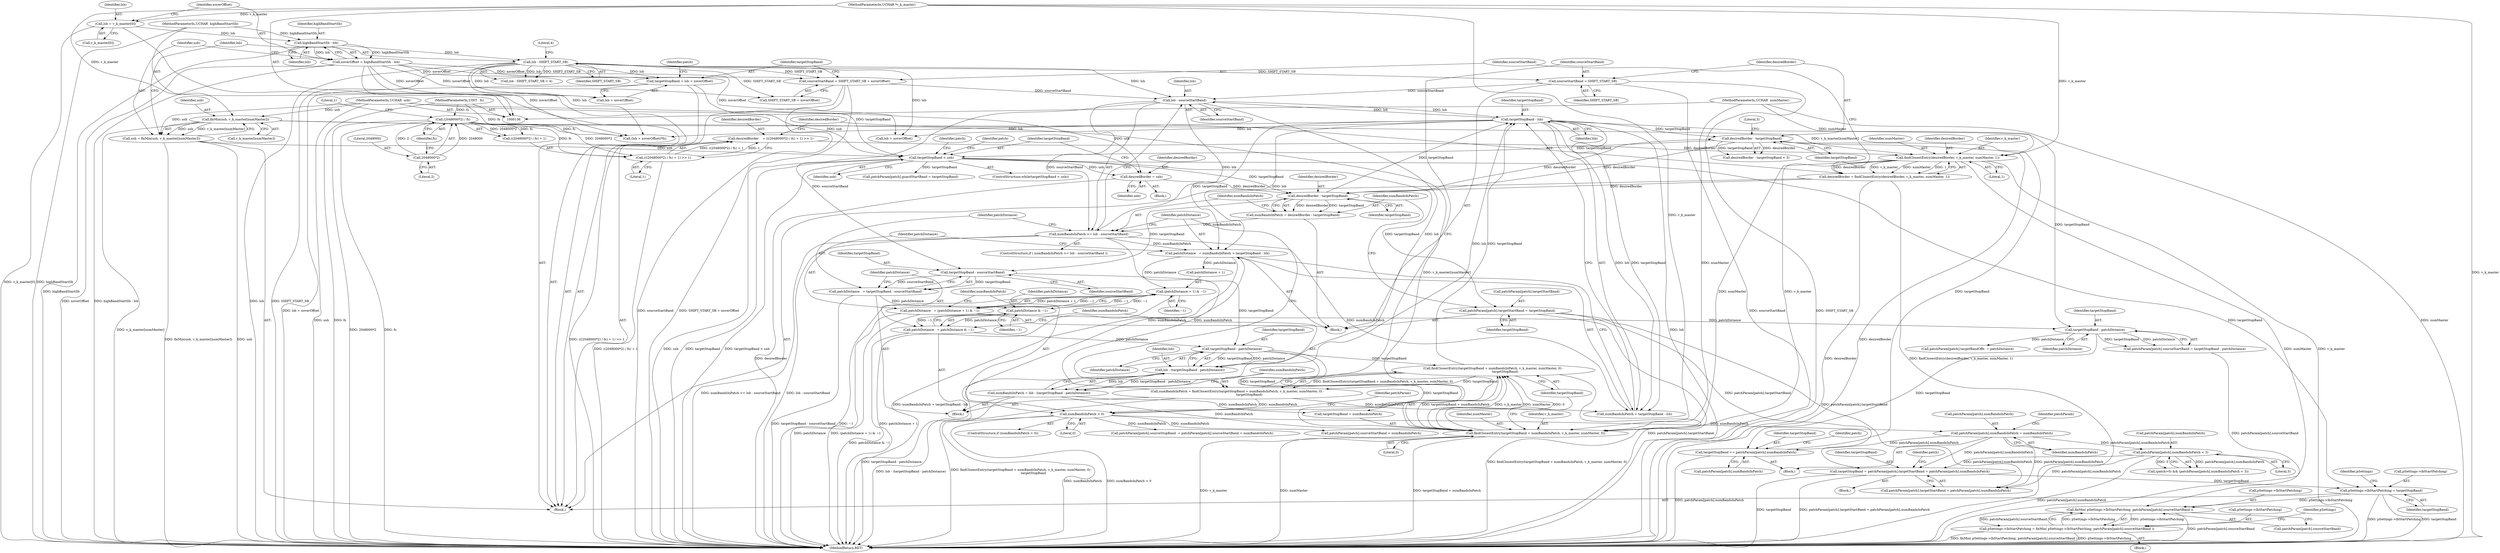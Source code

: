digraph "0_Android_8e3be529372892e20ccf196809bc73276c822189_0@integer" {
"1000385" [label="(Call,targetStopBand = patchParam[patch].targetStartBand + patchParam[patch].numBandsInPatch)"];
"1000244" [label="(Call,patchParam[patch].targetStartBand = targetStopBand)"];
"1000226" [label="(Call,targetStopBand < usb)"];
"1000217" [label="(Call,targetStopBand = lsb + xoverOffset)"];
"1000187" [label="(Call,lsb - SHIFT_START_SB)"];
"1000173" [label="(Call,highBandStartSb - lsb)"];
"1000138" [label="(MethodParameterIn,UCHAR  highBandStartSb)"];
"1000165" [label="(Call,lsb = v_k_master[0])"];
"1000139" [label="(MethodParameterIn,UCHAR *v_k_master)"];
"1000171" [label="(Call,xoverOffset = highBandStartSb - lsb)"];
"1000360" [label="(Call,desiredBorder - targetStopBand)"];
"1000253" [label="(Call,desiredBorder - targetStopBand)"];
"1000205" [label="(Call,desiredBorder = findClosestEntry(desiredBorder, v_k_master, numMaster, 1))"];
"1000207" [label="(Call,findClosestEntry(desiredBorder, v_k_master, numMaster, 1))"];
"1000194" [label="(Call,desiredBorder    = (((2048000*2) / fs) + 1) >> 1)"];
"1000196" [label="(Call,(((2048000*2) / fs) + 1) >> 1)"];
"1000198" [label="(Call,(2048000*2) / fs)"];
"1000199" [label="(Call,2048000*2)"];
"1000144" [label="(MethodParameterIn,UINT   fs)"];
"1000180" [label="(Call,fixMin(usb, v_k_master[numMaster]))"];
"1000143" [label="(MethodParameterIn,UCHAR  usb)"];
"1000140" [label="(MethodParameterIn,UCHAR  numMaster)"];
"1000365" [label="(Call,desiredBorder = usb)"];
"1000295" [label="(Call,targetStopBand - lsb)"];
"1000282" [label="(Call,findClosestEntry(targetStopBand + numBandsInPatch, v_k_master, numMaster, 0) -\n                        targetStopBand)"];
"1000283" [label="(Call,findClosestEntry(targetStopBand + numBandsInPatch, v_k_master, numMaster, 0))"];
"1000277" [label="(Call,targetStopBand - patchDistance)"];
"1000265" [label="(Call,targetStopBand - sourceStartBand)"];
"1000259" [label="(Call,lsb - sourceStartBand)"];
"1000355" [label="(Call,sourceStartBand = SHIFT_START_SB)"];
"1000212" [label="(Call,sourceStartBand = SHIFT_START_SB + xoverOffset)"];
"1000268" [label="(Call,patchDistance   = patchDistance & ~1)"];
"1000270" [label="(Call,patchDistance & ~1)"];
"1000263" [label="(Call,patchDistance   = targetStopBand - sourceStartBand)"];
"1000300" [label="(Call,(patchDistance + 1) & ~1)"];
"1000291" [label="(Call,patchDistance   = numBandsInPatch + targetStopBand - lsb)"];
"1000257" [label="(Call,numBandsInPatch >= lsb - sourceStartBand)"];
"1000251" [label="(Call,numBandsInPatch = desiredBorder - targetStopBand)"];
"1000280" [label="(Call,numBandsInPatch = findClosestEntry(targetStopBand + numBandsInPatch, v_k_master, numMaster, 0) -\n                        targetStopBand)"];
"1000273" [label="(Call,numBandsInPatch = lsb - (targetStopBand - patchDistance))"];
"1000275" [label="(Call,lsb - (targetStopBand - patchDistance))"];
"1000346" [label="(Call,targetStopBand += patchParam[patch].numBandsInPatch)"];
"1000326" [label="(Call,patchParam[patch].numBandsInPatch = numBandsInPatch)"];
"1000306" [label="(Call,numBandsInPatch > 0)"];
"1000316" [label="(Call,targetStopBand - patchDistance)"];
"1000298" [label="(Call,patchDistance   = (patchDistance + 1) & ~1)"];
"1000178" [label="(Call,usb = fixMin(usb, v_k_master[numMaster]))"];
"1000375" [label="(Call,patchParam[patch].numBandsInPatch < 3)"];
"1000412" [label="(Call,pSettings->lbStartPatching = targetStopBand)"];
"1000438" [label="(Call,fixMin( pSettings->lbStartPatching, patchParam[patch].sourceStartBand ))"];
"1000434" [label="(Call,pSettings->lbStartPatching = fixMin( pSettings->lbStartPatching, patchParam[patch].sourceStartBand ))"];
"1000171" [label="(Call,xoverOffset = highBandStartSb - lsb)"];
"1000265" [label="(Call,targetStopBand - sourceStartBand)"];
"1000419" [label="(Identifier,pSettings)"];
"1000250" [label="(Identifier,targetStopBand)"];
"1000252" [label="(Identifier,numBandsInPatch)"];
"1000267" [label="(Identifier,sourceStartBand)"];
"1000442" [label="(Call,patchParam[patch].sourceStartBand)"];
"1000167" [label="(Call,v_k_master[0])"];
"1000269" [label="(Identifier,patchDistance)"];
"1000309" [label="(Block,)"];
"1000375" [label="(Call,patchParam[patch].numBandsInPatch < 3)"];
"1000226" [label="(Call,targetStopBand < usb)"];
"1000290" [label="(Identifier,targetStopBand)"];
"1000360" [label="(Call,desiredBorder - targetStopBand)"];
"1000299" [label="(Identifier,patchDistance)"];
"1000382" [label="(Block,)"];
"1000166" [label="(Identifier,lsb)"];
"1000270" [label="(Call,patchDistance & ~1)"];
"1000181" [label="(Identifier,usb)"];
"1000292" [label="(Identifier,patchDistance)"];
"1000371" [label="(Call,(patch>0) && (patchParam[patch].numBandsInPatch < 3))"];
"1000362" [label="(Identifier,targetStopBand)"];
"1000144" [label="(MethodParameterIn,UINT   fs)"];
"1000260" [label="(Identifier,lsb)"];
"1000347" [label="(Identifier,targetStopBand)"];
"1000416" [label="(Identifier,targetStopBand)"];
"1000293" [label="(Call,numBandsInPatch + targetStopBand - lsb)"];
"1000438" [label="(Call,fixMin( pSettings->lbStartPatching, patchParam[patch].sourceStartBand ))"];
"1000435" [label="(Call,pSettings->lbStartPatching)"];
"1000218" [label="(Identifier,targetStopBand)"];
"1000194" [label="(Call,desiredBorder    = (((2048000*2) / fs) + 1) >> 1)"];
"1000189" [label="(Identifier,SHIFT_START_SB)"];
"1000138" [label="(MethodParameterIn,UCHAR  highBandStartSb)"];
"1000386" [label="(Identifier,targetStopBand)"];
"1000300" [label="(Call,(patchDistance + 1) & ~1)"];
"1000227" [label="(Identifier,targetStopBand)"];
"1000288" [label="(Identifier,numMaster)"];
"1000434" [label="(Call,pSettings->lbStartPatching = fixMin( pSettings->lbStartPatching, patchParam[patch].sourceStartBand ))"];
"1000305" [label="(ControlStructure,if (numBandsInPatch > 0))"];
"1000187" [label="(Call,lsb - SHIFT_START_SB)"];
"1000202" [label="(Identifier,fs)"];
"1000180" [label="(Call,fixMin(usb, v_k_master[numMaster]))"];
"1000200" [label="(Literal,2048000)"];
"1000307" [label="(Identifier,numBandsInPatch)"];
"1000237" [label="(Call,patchParam[patch].guardStartBand = targetStopBand)"];
"1000359" [label="(Call,desiredBorder - targetStopBand < 3)"];
"1000211" [label="(Literal,1)"];
"1000279" [label="(Identifier,patchDistance)"];
"1000310" [label="(Call,patchParam[patch].sourceStartBand = targetStopBand - patchDistance)"];
"1000287" [label="(Identifier,v_k_master)"];
"1000255" [label="(Identifier,targetStopBand)"];
"1000449" [label="(Identifier,pSettings)"];
"1000201" [label="(Literal,2)"];
"1000327" [label="(Call,patchParam[patch].numBandsInPatch)"];
"1000264" [label="(Identifier,patchDistance)"];
"1000336" [label="(Identifier,patchParam)"];
"1000182" [label="(Call,v_k_master[numMaster])"];
"1000400" [label="(Identifier,patch)"];
"1000244" [label="(Call,patchParam[patch].targetStartBand = targetStopBand)"];
"1000217" [label="(Call,targetStopBand = lsb + xoverOffset)"];
"1000295" [label="(Call,targetStopBand - lsb)"];
"1000206" [label="(Identifier,desiredBorder)"];
"1000213" [label="(Identifier,sourceStartBand)"];
"1000308" [label="(Literal,0)"];
"1000229" [label="(Block,)"];
"1000272" [label="(Identifier,~1)"];
"1000209" [label="(Identifier,v_k_master)"];
"1000332" [label="(Identifier,numBandsInPatch)"];
"1000313" [label="(Identifier,patchParam)"];
"1000291" [label="(Call,patchDistance   = numBandsInPatch + targetStopBand - lsb)"];
"1000316" [label="(Call,targetStopBand - patchDistance)"];
"1000145" [label="(Block,)"];
"1000413" [label="(Call,pSettings->lbStartPatching)"];
"1000178" [label="(Call,usb = fixMin(usb, v_k_master[numMaster]))"];
"1000369" [label="(Identifier,patch)"];
"1000348" [label="(Call,patchParam[patch].numBandsInPatch)"];
"1000283" [label="(Call,findClosestEntry(targetStopBand + numBandsInPatch, v_k_master, numMaster, 0))"];
"1000175" [label="(Identifier,lsb)"];
"1000346" [label="(Call,targetStopBand += patchParam[patch].numBandsInPatch)"];
"1000245" [label="(Call,patchParam[patch].targetStartBand)"];
"1000225" [label="(ControlStructure,while(targetStopBand < usb))"];
"1000439" [label="(Call,pSettings->lbStartPatching)"];
"1000326" [label="(Call,patchParam[patch].numBandsInPatch = numBandsInPatch)"];
"1000376" [label="(Call,patchParam[patch].numBandsInPatch)"];
"1000263" [label="(Call,patchDistance   = targetStopBand - sourceStartBand)"];
"1000498" [label="(Call,(lsb + xoverOffset)*fs)"];
"1000199" [label="(Call,2048000*2)"];
"1000366" [label="(Identifier,desiredBorder)"];
"1000381" [label="(Literal,3)"];
"1000143" [label="(MethodParameterIn,UCHAR  usb)"];
"1000318" [label="(Identifier,patchDistance)"];
"1000261" [label="(Identifier,sourceStartBand)"];
"1000174" [label="(Identifier,highBandStartSb)"];
"1000254" [label="(Identifier,desiredBorder)"];
"1000271" [label="(Identifier,patchDistance)"];
"1000284" [label="(Call,targetStopBand + numBandsInPatch)"];
"1000232" [label="(Identifier,patch)"];
"1000355" [label="(Call,sourceStartBand = SHIFT_START_SB)"];
"1000210" [label="(Identifier,numMaster)"];
"1000179" [label="(Identifier,usb)"];
"1000195" [label="(Identifier,desiredBorder)"];
"1000203" [label="(Literal,1)"];
"1000273" [label="(Call,numBandsInPatch = lsb - (targetStopBand - patchDistance))"];
"1000257" [label="(Call,numBandsInPatch >= lsb - sourceStartBand)"];
"1000367" [label="(Identifier,usb)"];
"1000173" [label="(Call,highBandStartSb - lsb)"];
"1000205" [label="(Call,desiredBorder = findClosestEntry(desiredBorder, v_k_master, numMaster, 1))"];
"1000276" [label="(Identifier,lsb)"];
"1000333" [label="(Call,patchParam[patch].sourceStopBand  = patchParam[patch].sourceStartBand + numBandsInPatch)"];
"1000339" [label="(Call,patchParam[patch].sourceStartBand + numBandsInPatch)"];
"1000317" [label="(Identifier,targetStopBand)"];
"1000319" [label="(Call,patchParam[patch].targetBandOffs  = patchDistance)"];
"1000268" [label="(Call,patchDistance   = patchDistance & ~1)"];
"1000223" [label="(Identifier,patch)"];
"1000186" [label="(Call,lsb - SHIFT_START_SB < 4)"];
"1000580" [label="(MethodReturn,RET)"];
"1000274" [label="(Identifier,numBandsInPatch)"];
"1000139" [label="(MethodParameterIn,UCHAR *v_k_master)"];
"1000297" [label="(Identifier,lsb)"];
"1000190" [label="(Literal,4)"];
"1000266" [label="(Identifier,targetStopBand)"];
"1000212" [label="(Call,sourceStartBand = SHIFT_START_SB + xoverOffset)"];
"1000433" [label="(Block,)"];
"1000196" [label="(Call,(((2048000*2) / fs) + 1) >> 1)"];
"1000298" [label="(Call,patchDistance   = (patchDistance + 1) & ~1)"];
"1000259" [label="(Call,lsb - sourceStartBand)"];
"1000499" [label="(Call,lsb + xoverOffset)"];
"1000277" [label="(Call,targetStopBand - patchDistance)"];
"1000304" [label="(Identifier,~1)"];
"1000281" [label="(Identifier,numBandsInPatch)"];
"1000253" [label="(Call,desiredBorder - targetStopBand)"];
"1000280" [label="(Call,numBandsInPatch = findClosestEntry(targetStopBand + numBandsInPatch, v_k_master, numMaster, 0) -\n                        targetStopBand)"];
"1000140" [label="(MethodParameterIn,UCHAR  numMaster)"];
"1000306" [label="(Call,numBandsInPatch > 0)"];
"1000198" [label="(Call,(2048000*2) / fs)"];
"1000354" [label="(Identifier,patch)"];
"1000289" [label="(Literal,0)"];
"1000219" [label="(Call,lsb + xoverOffset)"];
"1000262" [label="(Block,)"];
"1000364" [label="(Block,)"];
"1000165" [label="(Call,lsb = v_k_master[0])"];
"1000172" [label="(Identifier,xoverOffset)"];
"1000204" [label="(Literal,1)"];
"1000412" [label="(Call,pSettings->lbStartPatching = targetStopBand)"];
"1000363" [label="(Literal,3)"];
"1000278" [label="(Identifier,targetStopBand)"];
"1000228" [label="(Identifier,usb)"];
"1000357" [label="(Identifier,SHIFT_START_SB)"];
"1000197" [label="(Call,((2048000*2) / fs) + 1)"];
"1000387" [label="(Call,patchParam[patch].targetStartBand + patchParam[patch].numBandsInPatch)"];
"1000356" [label="(Identifier,sourceStartBand)"];
"1000188" [label="(Identifier,lsb)"];
"1000365" [label="(Call,desiredBorder = usb)"];
"1000258" [label="(Identifier,numBandsInPatch)"];
"1000282" [label="(Call,findClosestEntry(targetStopBand + numBandsInPatch, v_k_master, numMaster, 0) -\n                        targetStopBand)"];
"1000275" [label="(Call,lsb - (targetStopBand - patchDistance))"];
"1000208" [label="(Identifier,desiredBorder)"];
"1000296" [label="(Identifier,targetStopBand)"];
"1000256" [label="(ControlStructure,if ( numBandsInPatch >= lsb - sourceStartBand ))"];
"1000214" [label="(Call,SHIFT_START_SB + xoverOffset)"];
"1000301" [label="(Call,patchDistance + 1)"];
"1000385" [label="(Call,targetStopBand = patchParam[patch].targetStartBand + patchParam[patch].numBandsInPatch)"];
"1000361" [label="(Identifier,desiredBorder)"];
"1000251" [label="(Call,numBandsInPatch = desiredBorder - targetStopBand)"];
"1000207" [label="(Call,findClosestEntry(desiredBorder, v_k_master, numMaster, 1))"];
"1000385" -> "1000382"  [label="AST: "];
"1000385" -> "1000387"  [label="CFG: "];
"1000386" -> "1000385"  [label="AST: "];
"1000387" -> "1000385"  [label="AST: "];
"1000400" -> "1000385"  [label="CFG: "];
"1000385" -> "1000580"  [label="DDG: patchParam[patch].targetStartBand + patchParam[patch].numBandsInPatch"];
"1000385" -> "1000580"  [label="DDG: targetStopBand"];
"1000244" -> "1000385"  [label="DDG: patchParam[patch].targetStartBand"];
"1000375" -> "1000385"  [label="DDG: patchParam[patch].numBandsInPatch"];
"1000326" -> "1000385"  [label="DDG: patchParam[patch].numBandsInPatch"];
"1000385" -> "1000412"  [label="DDG: targetStopBand"];
"1000244" -> "1000229"  [label="AST: "];
"1000244" -> "1000250"  [label="CFG: "];
"1000245" -> "1000244"  [label="AST: "];
"1000250" -> "1000244"  [label="AST: "];
"1000252" -> "1000244"  [label="CFG: "];
"1000244" -> "1000580"  [label="DDG: patchParam[patch].targetStartBand"];
"1000226" -> "1000244"  [label="DDG: targetStopBand"];
"1000244" -> "1000387"  [label="DDG: patchParam[patch].targetStartBand"];
"1000226" -> "1000225"  [label="AST: "];
"1000226" -> "1000228"  [label="CFG: "];
"1000227" -> "1000226"  [label="AST: "];
"1000228" -> "1000226"  [label="AST: "];
"1000232" -> "1000226"  [label="CFG: "];
"1000369" -> "1000226"  [label="CFG: "];
"1000226" -> "1000580"  [label="DDG: targetStopBand"];
"1000226" -> "1000580"  [label="DDG: targetStopBand < usb"];
"1000226" -> "1000580"  [label="DDG: usb"];
"1000217" -> "1000226"  [label="DDG: targetStopBand"];
"1000360" -> "1000226"  [label="DDG: targetStopBand"];
"1000178" -> "1000226"  [label="DDG: usb"];
"1000143" -> "1000226"  [label="DDG: usb"];
"1000226" -> "1000237"  [label="DDG: targetStopBand"];
"1000226" -> "1000253"  [label="DDG: targetStopBand"];
"1000226" -> "1000365"  [label="DDG: usb"];
"1000226" -> "1000412"  [label="DDG: targetStopBand"];
"1000217" -> "1000145"  [label="AST: "];
"1000217" -> "1000219"  [label="CFG: "];
"1000218" -> "1000217"  [label="AST: "];
"1000219" -> "1000217"  [label="AST: "];
"1000223" -> "1000217"  [label="CFG: "];
"1000217" -> "1000580"  [label="DDG: lsb + xoverOffset"];
"1000187" -> "1000217"  [label="DDG: lsb"];
"1000171" -> "1000217"  [label="DDG: xoverOffset"];
"1000187" -> "1000186"  [label="AST: "];
"1000187" -> "1000189"  [label="CFG: "];
"1000188" -> "1000187"  [label="AST: "];
"1000189" -> "1000187"  [label="AST: "];
"1000190" -> "1000187"  [label="CFG: "];
"1000187" -> "1000580"  [label="DDG: lsb"];
"1000187" -> "1000580"  [label="DDG: SHIFT_START_SB"];
"1000187" -> "1000186"  [label="DDG: lsb"];
"1000187" -> "1000186"  [label="DDG: SHIFT_START_SB"];
"1000173" -> "1000187"  [label="DDG: lsb"];
"1000187" -> "1000212"  [label="DDG: SHIFT_START_SB"];
"1000187" -> "1000214"  [label="DDG: SHIFT_START_SB"];
"1000187" -> "1000219"  [label="DDG: lsb"];
"1000187" -> "1000259"  [label="DDG: lsb"];
"1000187" -> "1000355"  [label="DDG: SHIFT_START_SB"];
"1000187" -> "1000498"  [label="DDG: lsb"];
"1000187" -> "1000499"  [label="DDG: lsb"];
"1000173" -> "1000171"  [label="AST: "];
"1000173" -> "1000175"  [label="CFG: "];
"1000174" -> "1000173"  [label="AST: "];
"1000175" -> "1000173"  [label="AST: "];
"1000171" -> "1000173"  [label="CFG: "];
"1000173" -> "1000580"  [label="DDG: highBandStartSb"];
"1000173" -> "1000171"  [label="DDG: highBandStartSb"];
"1000173" -> "1000171"  [label="DDG: lsb"];
"1000138" -> "1000173"  [label="DDG: highBandStartSb"];
"1000165" -> "1000173"  [label="DDG: lsb"];
"1000138" -> "1000136"  [label="AST: "];
"1000138" -> "1000580"  [label="DDG: highBandStartSb"];
"1000165" -> "1000145"  [label="AST: "];
"1000165" -> "1000167"  [label="CFG: "];
"1000166" -> "1000165"  [label="AST: "];
"1000167" -> "1000165"  [label="AST: "];
"1000172" -> "1000165"  [label="CFG: "];
"1000165" -> "1000580"  [label="DDG: v_k_master[0]"];
"1000139" -> "1000165"  [label="DDG: v_k_master"];
"1000139" -> "1000136"  [label="AST: "];
"1000139" -> "1000580"  [label="DDG: v_k_master"];
"1000139" -> "1000180"  [label="DDG: v_k_master"];
"1000139" -> "1000207"  [label="DDG: v_k_master"];
"1000139" -> "1000283"  [label="DDG: v_k_master"];
"1000171" -> "1000145"  [label="AST: "];
"1000172" -> "1000171"  [label="AST: "];
"1000179" -> "1000171"  [label="CFG: "];
"1000171" -> "1000580"  [label="DDG: xoverOffset"];
"1000171" -> "1000580"  [label="DDG: highBandStartSb - lsb"];
"1000171" -> "1000212"  [label="DDG: xoverOffset"];
"1000171" -> "1000214"  [label="DDG: xoverOffset"];
"1000171" -> "1000219"  [label="DDG: xoverOffset"];
"1000171" -> "1000498"  [label="DDG: xoverOffset"];
"1000171" -> "1000499"  [label="DDG: xoverOffset"];
"1000360" -> "1000359"  [label="AST: "];
"1000360" -> "1000362"  [label="CFG: "];
"1000361" -> "1000360"  [label="AST: "];
"1000362" -> "1000360"  [label="AST: "];
"1000363" -> "1000360"  [label="CFG: "];
"1000360" -> "1000580"  [label="DDG: desiredBorder"];
"1000360" -> "1000253"  [label="DDG: desiredBorder"];
"1000360" -> "1000359"  [label="DDG: desiredBorder"];
"1000360" -> "1000359"  [label="DDG: targetStopBand"];
"1000253" -> "1000360"  [label="DDG: desiredBorder"];
"1000295" -> "1000360"  [label="DDG: targetStopBand"];
"1000346" -> "1000360"  [label="DDG: targetStopBand"];
"1000253" -> "1000251"  [label="AST: "];
"1000253" -> "1000255"  [label="CFG: "];
"1000254" -> "1000253"  [label="AST: "];
"1000255" -> "1000253"  [label="AST: "];
"1000251" -> "1000253"  [label="CFG: "];
"1000253" -> "1000251"  [label="DDG: desiredBorder"];
"1000253" -> "1000251"  [label="DDG: targetStopBand"];
"1000205" -> "1000253"  [label="DDG: desiredBorder"];
"1000365" -> "1000253"  [label="DDG: desiredBorder"];
"1000253" -> "1000265"  [label="DDG: targetStopBand"];
"1000253" -> "1000295"  [label="DDG: targetStopBand"];
"1000205" -> "1000145"  [label="AST: "];
"1000205" -> "1000207"  [label="CFG: "];
"1000206" -> "1000205"  [label="AST: "];
"1000207" -> "1000205"  [label="AST: "];
"1000213" -> "1000205"  [label="CFG: "];
"1000205" -> "1000580"  [label="DDG: desiredBorder"];
"1000205" -> "1000580"  [label="DDG: findClosestEntry(desiredBorder, v_k_master, numMaster, 1)"];
"1000207" -> "1000205"  [label="DDG: desiredBorder"];
"1000207" -> "1000205"  [label="DDG: v_k_master"];
"1000207" -> "1000205"  [label="DDG: numMaster"];
"1000207" -> "1000205"  [label="DDG: 1"];
"1000207" -> "1000211"  [label="CFG: "];
"1000208" -> "1000207"  [label="AST: "];
"1000209" -> "1000207"  [label="AST: "];
"1000210" -> "1000207"  [label="AST: "];
"1000211" -> "1000207"  [label="AST: "];
"1000207" -> "1000580"  [label="DDG: v_k_master"];
"1000207" -> "1000580"  [label="DDG: numMaster"];
"1000194" -> "1000207"  [label="DDG: desiredBorder"];
"1000180" -> "1000207"  [label="DDG: v_k_master[numMaster]"];
"1000140" -> "1000207"  [label="DDG: numMaster"];
"1000207" -> "1000283"  [label="DDG: v_k_master"];
"1000207" -> "1000283"  [label="DDG: numMaster"];
"1000194" -> "1000145"  [label="AST: "];
"1000194" -> "1000196"  [label="CFG: "];
"1000195" -> "1000194"  [label="AST: "];
"1000196" -> "1000194"  [label="AST: "];
"1000206" -> "1000194"  [label="CFG: "];
"1000194" -> "1000580"  [label="DDG: (((2048000*2) / fs) + 1) >> 1"];
"1000196" -> "1000194"  [label="DDG: ((2048000*2) / fs) + 1"];
"1000196" -> "1000194"  [label="DDG: 1"];
"1000196" -> "1000204"  [label="CFG: "];
"1000197" -> "1000196"  [label="AST: "];
"1000204" -> "1000196"  [label="AST: "];
"1000196" -> "1000580"  [label="DDG: ((2048000*2) / fs) + 1"];
"1000198" -> "1000196"  [label="DDG: 2048000*2"];
"1000198" -> "1000196"  [label="DDG: fs"];
"1000198" -> "1000197"  [label="AST: "];
"1000198" -> "1000202"  [label="CFG: "];
"1000199" -> "1000198"  [label="AST: "];
"1000202" -> "1000198"  [label="AST: "];
"1000203" -> "1000198"  [label="CFG: "];
"1000198" -> "1000580"  [label="DDG: 2048000*2"];
"1000198" -> "1000580"  [label="DDG: fs"];
"1000198" -> "1000197"  [label="DDG: 2048000*2"];
"1000198" -> "1000197"  [label="DDG: fs"];
"1000199" -> "1000198"  [label="DDG: 2048000"];
"1000199" -> "1000198"  [label="DDG: 2"];
"1000144" -> "1000198"  [label="DDG: fs"];
"1000198" -> "1000498"  [label="DDG: fs"];
"1000199" -> "1000201"  [label="CFG: "];
"1000200" -> "1000199"  [label="AST: "];
"1000201" -> "1000199"  [label="AST: "];
"1000202" -> "1000199"  [label="CFG: "];
"1000144" -> "1000136"  [label="AST: "];
"1000144" -> "1000580"  [label="DDG: fs"];
"1000144" -> "1000498"  [label="DDG: fs"];
"1000180" -> "1000178"  [label="AST: "];
"1000180" -> "1000182"  [label="CFG: "];
"1000181" -> "1000180"  [label="AST: "];
"1000182" -> "1000180"  [label="AST: "];
"1000178" -> "1000180"  [label="CFG: "];
"1000180" -> "1000580"  [label="DDG: v_k_master[numMaster]"];
"1000180" -> "1000178"  [label="DDG: usb"];
"1000180" -> "1000178"  [label="DDG: v_k_master[numMaster]"];
"1000143" -> "1000180"  [label="DDG: usb"];
"1000180" -> "1000283"  [label="DDG: v_k_master[numMaster]"];
"1000143" -> "1000136"  [label="AST: "];
"1000143" -> "1000580"  [label="DDG: usb"];
"1000143" -> "1000178"  [label="DDG: usb"];
"1000143" -> "1000365"  [label="DDG: usb"];
"1000140" -> "1000136"  [label="AST: "];
"1000140" -> "1000580"  [label="DDG: numMaster"];
"1000140" -> "1000283"  [label="DDG: numMaster"];
"1000365" -> "1000364"  [label="AST: "];
"1000365" -> "1000367"  [label="CFG: "];
"1000366" -> "1000365"  [label="AST: "];
"1000367" -> "1000365"  [label="AST: "];
"1000227" -> "1000365"  [label="CFG: "];
"1000365" -> "1000580"  [label="DDG: desiredBorder"];
"1000295" -> "1000293"  [label="AST: "];
"1000295" -> "1000297"  [label="CFG: "];
"1000296" -> "1000295"  [label="AST: "];
"1000297" -> "1000295"  [label="AST: "];
"1000293" -> "1000295"  [label="CFG: "];
"1000295" -> "1000580"  [label="DDG: lsb"];
"1000295" -> "1000259"  [label="DDG: lsb"];
"1000295" -> "1000291"  [label="DDG: targetStopBand"];
"1000295" -> "1000291"  [label="DDG: lsb"];
"1000295" -> "1000293"  [label="DDG: targetStopBand"];
"1000295" -> "1000293"  [label="DDG: lsb"];
"1000282" -> "1000295"  [label="DDG: targetStopBand"];
"1000259" -> "1000295"  [label="DDG: lsb"];
"1000275" -> "1000295"  [label="DDG: lsb"];
"1000295" -> "1000316"  [label="DDG: targetStopBand"];
"1000295" -> "1000498"  [label="DDG: lsb"];
"1000295" -> "1000499"  [label="DDG: lsb"];
"1000282" -> "1000280"  [label="AST: "];
"1000282" -> "1000290"  [label="CFG: "];
"1000283" -> "1000282"  [label="AST: "];
"1000290" -> "1000282"  [label="AST: "];
"1000280" -> "1000282"  [label="CFG: "];
"1000282" -> "1000580"  [label="DDG: findClosestEntry(targetStopBand + numBandsInPatch, v_k_master, numMaster, 0)"];
"1000282" -> "1000280"  [label="DDG: findClosestEntry(targetStopBand + numBandsInPatch, v_k_master, numMaster, 0)"];
"1000282" -> "1000280"  [label="DDG: targetStopBand"];
"1000283" -> "1000282"  [label="DDG: targetStopBand + numBandsInPatch"];
"1000283" -> "1000282"  [label="DDG: v_k_master"];
"1000283" -> "1000282"  [label="DDG: numMaster"];
"1000283" -> "1000282"  [label="DDG: 0"];
"1000277" -> "1000282"  [label="DDG: targetStopBand"];
"1000283" -> "1000289"  [label="CFG: "];
"1000284" -> "1000283"  [label="AST: "];
"1000287" -> "1000283"  [label="AST: "];
"1000288" -> "1000283"  [label="AST: "];
"1000289" -> "1000283"  [label="AST: "];
"1000290" -> "1000283"  [label="CFG: "];
"1000283" -> "1000580"  [label="DDG: targetStopBand + numBandsInPatch"];
"1000283" -> "1000580"  [label="DDG: v_k_master"];
"1000283" -> "1000580"  [label="DDG: numMaster"];
"1000277" -> "1000283"  [label="DDG: targetStopBand"];
"1000273" -> "1000283"  [label="DDG: numBandsInPatch"];
"1000277" -> "1000275"  [label="AST: "];
"1000277" -> "1000279"  [label="CFG: "];
"1000278" -> "1000277"  [label="AST: "];
"1000279" -> "1000277"  [label="AST: "];
"1000275" -> "1000277"  [label="CFG: "];
"1000277" -> "1000275"  [label="DDG: targetStopBand"];
"1000277" -> "1000275"  [label="DDG: patchDistance"];
"1000265" -> "1000277"  [label="DDG: targetStopBand"];
"1000268" -> "1000277"  [label="DDG: patchDistance"];
"1000277" -> "1000284"  [label="DDG: targetStopBand"];
"1000265" -> "1000263"  [label="AST: "];
"1000265" -> "1000267"  [label="CFG: "];
"1000266" -> "1000265"  [label="AST: "];
"1000267" -> "1000265"  [label="AST: "];
"1000263" -> "1000265"  [label="CFG: "];
"1000265" -> "1000263"  [label="DDG: targetStopBand"];
"1000265" -> "1000263"  [label="DDG: sourceStartBand"];
"1000259" -> "1000265"  [label="DDG: sourceStartBand"];
"1000259" -> "1000257"  [label="AST: "];
"1000259" -> "1000261"  [label="CFG: "];
"1000260" -> "1000259"  [label="AST: "];
"1000261" -> "1000259"  [label="AST: "];
"1000257" -> "1000259"  [label="CFG: "];
"1000259" -> "1000257"  [label="DDG: lsb"];
"1000259" -> "1000257"  [label="DDG: sourceStartBand"];
"1000355" -> "1000259"  [label="DDG: sourceStartBand"];
"1000212" -> "1000259"  [label="DDG: sourceStartBand"];
"1000259" -> "1000275"  [label="DDG: lsb"];
"1000355" -> "1000229"  [label="AST: "];
"1000355" -> "1000357"  [label="CFG: "];
"1000356" -> "1000355"  [label="AST: "];
"1000357" -> "1000355"  [label="AST: "];
"1000361" -> "1000355"  [label="CFG: "];
"1000355" -> "1000580"  [label="DDG: sourceStartBand"];
"1000355" -> "1000580"  [label="DDG: SHIFT_START_SB"];
"1000212" -> "1000145"  [label="AST: "];
"1000212" -> "1000214"  [label="CFG: "];
"1000213" -> "1000212"  [label="AST: "];
"1000214" -> "1000212"  [label="AST: "];
"1000218" -> "1000212"  [label="CFG: "];
"1000212" -> "1000580"  [label="DDG: SHIFT_START_SB + xoverOffset"];
"1000212" -> "1000580"  [label="DDG: sourceStartBand"];
"1000268" -> "1000262"  [label="AST: "];
"1000268" -> "1000270"  [label="CFG: "];
"1000269" -> "1000268"  [label="AST: "];
"1000270" -> "1000268"  [label="AST: "];
"1000274" -> "1000268"  [label="CFG: "];
"1000268" -> "1000580"  [label="DDG: patchDistance & ~1"];
"1000270" -> "1000268"  [label="DDG: patchDistance"];
"1000270" -> "1000268"  [label="DDG: ~1"];
"1000270" -> "1000272"  [label="CFG: "];
"1000271" -> "1000270"  [label="AST: "];
"1000272" -> "1000270"  [label="AST: "];
"1000263" -> "1000270"  [label="DDG: patchDistance"];
"1000300" -> "1000270"  [label="DDG: ~1"];
"1000270" -> "1000300"  [label="DDG: ~1"];
"1000263" -> "1000262"  [label="AST: "];
"1000264" -> "1000263"  [label="AST: "];
"1000269" -> "1000263"  [label="CFG: "];
"1000263" -> "1000580"  [label="DDG: targetStopBand - sourceStartBand"];
"1000300" -> "1000298"  [label="AST: "];
"1000300" -> "1000304"  [label="CFG: "];
"1000301" -> "1000300"  [label="AST: "];
"1000304" -> "1000300"  [label="AST: "];
"1000298" -> "1000300"  [label="CFG: "];
"1000300" -> "1000580"  [label="DDG: ~1"];
"1000300" -> "1000580"  [label="DDG: patchDistance + 1"];
"1000300" -> "1000298"  [label="DDG: patchDistance + 1"];
"1000300" -> "1000298"  [label="DDG: ~1"];
"1000291" -> "1000300"  [label="DDG: patchDistance"];
"1000291" -> "1000229"  [label="AST: "];
"1000291" -> "1000293"  [label="CFG: "];
"1000292" -> "1000291"  [label="AST: "];
"1000293" -> "1000291"  [label="AST: "];
"1000299" -> "1000291"  [label="CFG: "];
"1000291" -> "1000580"  [label="DDG: numBandsInPatch + targetStopBand - lsb"];
"1000257" -> "1000291"  [label="DDG: numBandsInPatch"];
"1000280" -> "1000291"  [label="DDG: numBandsInPatch"];
"1000291" -> "1000301"  [label="DDG: patchDistance"];
"1000257" -> "1000256"  [label="AST: "];
"1000258" -> "1000257"  [label="AST: "];
"1000264" -> "1000257"  [label="CFG: "];
"1000292" -> "1000257"  [label="CFG: "];
"1000257" -> "1000580"  [label="DDG: lsb - sourceStartBand"];
"1000257" -> "1000580"  [label="DDG: numBandsInPatch >= lsb - sourceStartBand"];
"1000251" -> "1000257"  [label="DDG: numBandsInPatch"];
"1000257" -> "1000293"  [label="DDG: numBandsInPatch"];
"1000257" -> "1000306"  [label="DDG: numBandsInPatch"];
"1000251" -> "1000229"  [label="AST: "];
"1000252" -> "1000251"  [label="AST: "];
"1000258" -> "1000251"  [label="CFG: "];
"1000280" -> "1000262"  [label="AST: "];
"1000281" -> "1000280"  [label="AST: "];
"1000292" -> "1000280"  [label="CFG: "];
"1000280" -> "1000580"  [label="DDG: findClosestEntry(targetStopBand + numBandsInPatch, v_k_master, numMaster, 0) -\n                        targetStopBand"];
"1000280" -> "1000293"  [label="DDG: numBandsInPatch"];
"1000280" -> "1000306"  [label="DDG: numBandsInPatch"];
"1000273" -> "1000262"  [label="AST: "];
"1000273" -> "1000275"  [label="CFG: "];
"1000274" -> "1000273"  [label="AST: "];
"1000275" -> "1000273"  [label="AST: "];
"1000281" -> "1000273"  [label="CFG: "];
"1000273" -> "1000580"  [label="DDG: lsb - (targetStopBand - patchDistance)"];
"1000275" -> "1000273"  [label="DDG: lsb"];
"1000275" -> "1000273"  [label="DDG: targetStopBand - patchDistance"];
"1000273" -> "1000284"  [label="DDG: numBandsInPatch"];
"1000276" -> "1000275"  [label="AST: "];
"1000275" -> "1000580"  [label="DDG: targetStopBand - patchDistance"];
"1000346" -> "1000309"  [label="AST: "];
"1000346" -> "1000348"  [label="CFG: "];
"1000347" -> "1000346"  [label="AST: "];
"1000348" -> "1000346"  [label="AST: "];
"1000354" -> "1000346"  [label="CFG: "];
"1000346" -> "1000580"  [label="DDG: patchParam[patch].numBandsInPatch"];
"1000326" -> "1000346"  [label="DDG: patchParam[patch].numBandsInPatch"];
"1000316" -> "1000346"  [label="DDG: targetStopBand"];
"1000326" -> "1000309"  [label="AST: "];
"1000326" -> "1000332"  [label="CFG: "];
"1000327" -> "1000326"  [label="AST: "];
"1000332" -> "1000326"  [label="AST: "];
"1000336" -> "1000326"  [label="CFG: "];
"1000306" -> "1000326"  [label="DDG: numBandsInPatch"];
"1000326" -> "1000375"  [label="DDG: patchParam[patch].numBandsInPatch"];
"1000326" -> "1000387"  [label="DDG: patchParam[patch].numBandsInPatch"];
"1000306" -> "1000305"  [label="AST: "];
"1000306" -> "1000308"  [label="CFG: "];
"1000307" -> "1000306"  [label="AST: "];
"1000308" -> "1000306"  [label="AST: "];
"1000313" -> "1000306"  [label="CFG: "];
"1000356" -> "1000306"  [label="CFG: "];
"1000306" -> "1000580"  [label="DDG: numBandsInPatch"];
"1000306" -> "1000580"  [label="DDG: numBandsInPatch > 0"];
"1000306" -> "1000333"  [label="DDG: numBandsInPatch"];
"1000306" -> "1000339"  [label="DDG: numBandsInPatch"];
"1000316" -> "1000310"  [label="AST: "];
"1000316" -> "1000318"  [label="CFG: "];
"1000317" -> "1000316"  [label="AST: "];
"1000318" -> "1000316"  [label="AST: "];
"1000310" -> "1000316"  [label="CFG: "];
"1000316" -> "1000310"  [label="DDG: targetStopBand"];
"1000316" -> "1000310"  [label="DDG: patchDistance"];
"1000298" -> "1000316"  [label="DDG: patchDistance"];
"1000316" -> "1000319"  [label="DDG: patchDistance"];
"1000298" -> "1000229"  [label="AST: "];
"1000299" -> "1000298"  [label="AST: "];
"1000307" -> "1000298"  [label="CFG: "];
"1000298" -> "1000580"  [label="DDG: patchDistance"];
"1000298" -> "1000580"  [label="DDG: (patchDistance + 1) & ~1"];
"1000178" -> "1000145"  [label="AST: "];
"1000179" -> "1000178"  [label="AST: "];
"1000188" -> "1000178"  [label="CFG: "];
"1000178" -> "1000580"  [label="DDG: usb"];
"1000178" -> "1000580"  [label="DDG: fixMin(usb, v_k_master[numMaster])"];
"1000375" -> "1000371"  [label="AST: "];
"1000375" -> "1000381"  [label="CFG: "];
"1000376" -> "1000375"  [label="AST: "];
"1000381" -> "1000375"  [label="AST: "];
"1000371" -> "1000375"  [label="CFG: "];
"1000375" -> "1000580"  [label="DDG: patchParam[patch].numBandsInPatch"];
"1000375" -> "1000371"  [label="DDG: patchParam[patch].numBandsInPatch"];
"1000375" -> "1000371"  [label="DDG: 3"];
"1000375" -> "1000387"  [label="DDG: patchParam[patch].numBandsInPatch"];
"1000412" -> "1000145"  [label="AST: "];
"1000412" -> "1000416"  [label="CFG: "];
"1000413" -> "1000412"  [label="AST: "];
"1000416" -> "1000412"  [label="AST: "];
"1000419" -> "1000412"  [label="CFG: "];
"1000412" -> "1000580"  [label="DDG: pSettings->lbStartPatching"];
"1000412" -> "1000580"  [label="DDG: targetStopBand"];
"1000412" -> "1000438"  [label="DDG: pSettings->lbStartPatching"];
"1000438" -> "1000434"  [label="AST: "];
"1000438" -> "1000442"  [label="CFG: "];
"1000439" -> "1000438"  [label="AST: "];
"1000442" -> "1000438"  [label="AST: "];
"1000434" -> "1000438"  [label="CFG: "];
"1000438" -> "1000580"  [label="DDG: patchParam[patch].sourceStartBand"];
"1000438" -> "1000434"  [label="DDG: pSettings->lbStartPatching"];
"1000438" -> "1000434"  [label="DDG: patchParam[patch].sourceStartBand"];
"1000434" -> "1000438"  [label="DDG: pSettings->lbStartPatching"];
"1000310" -> "1000438"  [label="DDG: patchParam[patch].sourceStartBand"];
"1000434" -> "1000433"  [label="AST: "];
"1000435" -> "1000434"  [label="AST: "];
"1000449" -> "1000434"  [label="CFG: "];
"1000434" -> "1000580"  [label="DDG: fixMin( pSettings->lbStartPatching, patchParam[patch].sourceStartBand )"];
"1000434" -> "1000580"  [label="DDG: pSettings->lbStartPatching"];
}
